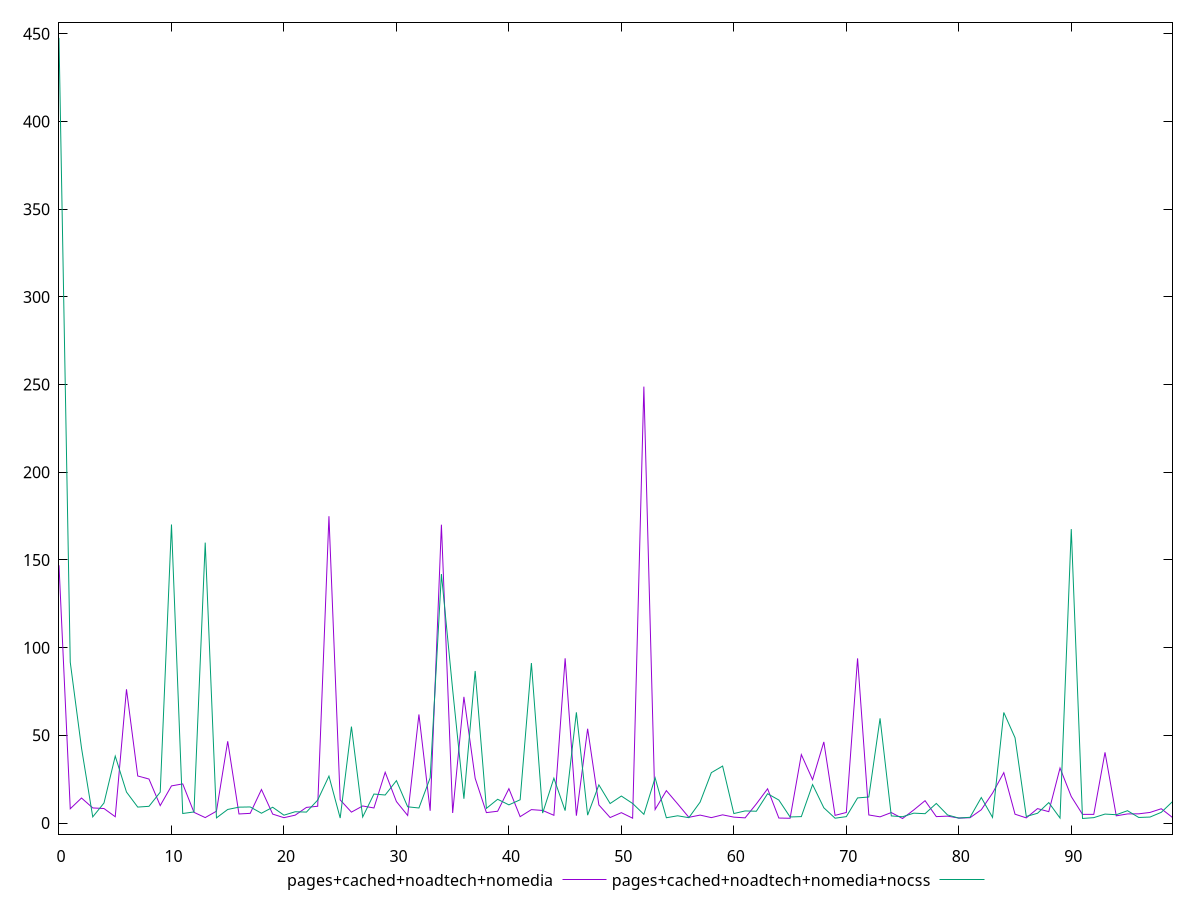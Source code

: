 reset

$pagesCachedNoadtechNomedia <<EOF
0 146.998
1 8.144
2 14.277
3 8.625
4 8.277999999999999
5 3.6089999999999995
6 76.273
7 26.851999999999997
8 25.089000000000006
9 9.958
10 21.183000000000007
11 22.330000000000002
12 6.114000000000004
13 3.1179999999999994
14 6.764
15 46.644999999999996
16 5.1850000000000005
17 5.531000000000001
18 19.122
19 5.101
20 3.059
21 4.505
22 8.927999999999997
23 9.579999999999998
24 174.939
25 13.199000000000002
26 6.230999999999999
27 9.741999999999997
28 8.603000000000002
29 28.953000000000003
30 12.239
31 4.327
32 61.931000000000004
33 6.997
34 170.14
35 5.755
36 71.958
37 25.529999999999994
38 5.954
39 6.743
40 19.603
41 3.6420000000000003
42 7.661999999999999
43 7.1819999999999995
44 4.420999999999999
45 93.953
46 4.189
47 53.791000000000004
48 10.325
49 3.143
50 5.926000000000002
51 2.773
52 248.843
53 7.723000000000001
54 18.477
55 10.953
56 3.268
57 4.5360000000000005
58 3.0930000000000004
59 4.685000000000002
60 3.3750000000000004
61 2.956
62 10.911000000000001
63 19.541
64 2.8569999999999998
65 2.7239999999999998
66 39.019999999999996
67 24.737
68 46.265
69 4.386999999999997
70 6.031000000000001
71 93.912
72 4.616
73 3.536
74 5.982
75 2.5850000000000004
76 7.489
77 12.756
78 3.676
79 3.9499999999999997
80 2.8489999999999998
81 3.04
82 7.577000000000001
83 17.055
84 28.747
85 5.047000000000001
86 2.9440000000000004
87 8.231
88 6.4990000000000006
89 31.366
90 15.123000000000001
91 4.953
92 4.969000000000001
93 40.30799999999999
94 4.122
95 5.199
96 5.257000000000001
97 6.055
98 8.16
99 3.1719999999999997
EOF

$pagesCachedNoadtechNomediaNocss <<EOF
0 447.687
1 91.739
2 42.835
3 3.511
4 11.429000000000002
5 38.16700000000001
6 17.676
7 9.108
8 9.54
9 17.621
10 170.257
11 5.446
12 6.337000000000001
13 159.888
14 2.945
15 7.7509999999999994
16 9.065
17 9.184000000000001
18 5.601
19 9.012
20 4.493
21 6.445
22 6.249999999999999
23 13.103000000000002
24 26.776999999999994
25 2.849
26 55.009
27 3.448
28 16.54
29 15.999000000000002
30 24.184000000000005
31 9.264
32 8.587
33 25.78
34 141.986
35 75.997
36 13.845
37 86.709
38 8.365000000000002
39 13.554
40 10.370000000000001
41 13.278
42 91.227
43 5.694999999999999
44 25.573
45 7.081999999999999
46 63.12200000000001
47 4.496
48 21.766000000000002
49 11.132
50 15.402000000000001
51 11.161999999999999
52 4.98
53 25.77
54 3.0219999999999994
55 4.144
56 3.064
57 11.930999999999997
58 28.748000000000005
59 32.496
60 5.424
61 6.909
62 6.739
63 16.727
64 13.128
65 3.4699999999999998
66 3.6719999999999997
67 21.945999999999998
68 8.705
69 2.762
70 3.6630000000000003
71 14.330000000000002
72 14.856
73 59.69599999999999
74 4.061
75 3.601
76 5.640000000000001
77 5.342
78 11.18
79 4.609999999999999
80 2.838
81 3.284
82 14.552
83 3.214
84 63.051
85 48.646
86 3.7600000000000002
87 5.572
88 11.667
89 2.8559999999999994
90 167.631
91 2.6169999999999995
92 3.082
93 5.115000000000001
94 4.754000000000001
95 7.039
96 3.183
97 3.4180000000000006
98 6.099
99 12.216
EOF

set key outside below
set xrange [0:99]
set yrange [-6.31704:456.58904]
set trange [-6.31704:456.58904]
set terminal svg size 640, 520 enhanced background rgb 'white'
set output "report_00015_2021-02-09T16-11-33.973Z/server-response-time/comparison/line/3_vs_4.svg"

plot $pagesCachedNoadtechNomedia title "pages+cached+noadtech+nomedia" with line, \
     $pagesCachedNoadtechNomediaNocss title "pages+cached+noadtech+nomedia+nocss" with line

reset
